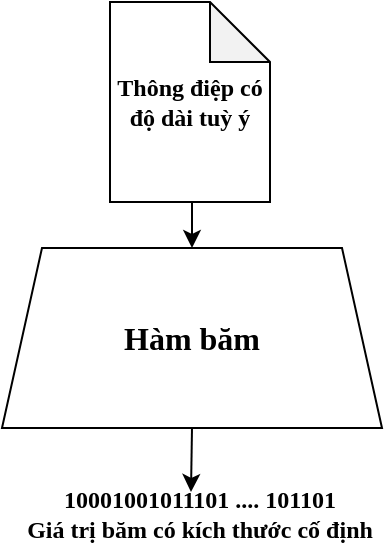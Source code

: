 <mxfile version="28.0.7">
  <diagram name="Page-1" id="AbUgg4t9xm5RcOP1aoXZ">
    <mxGraphModel dx="706" dy="776" grid="1" gridSize="10" guides="1" tooltips="1" connect="1" arrows="1" fold="1" page="1" pageScale="1" pageWidth="827" pageHeight="1169" math="0" shadow="0">
      <root>
        <mxCell id="0" />
        <mxCell id="1" parent="0" />
        <mxCell id="k7nX_q8Goyv_tYFvlVki-7" style="edgeStyle=orthogonalEdgeStyle;rounded=0;orthogonalLoop=1;jettySize=auto;html=1;exitX=0.5;exitY=1;exitDx=0;exitDy=0;exitPerimeter=0;entryX=0.5;entryY=0;entryDx=0;entryDy=0;" parent="1" source="k7nX_q8Goyv_tYFvlVki-1" target="k7nX_q8Goyv_tYFvlVki-4" edge="1">
          <mxGeometry relative="1" as="geometry" />
        </mxCell>
        <mxCell id="k7nX_q8Goyv_tYFvlVki-1" value="&lt;font face=&quot;Times New Roman&quot;&gt;&lt;b&gt;Thông điệp có độ dài tuỳ ý&lt;/b&gt;&lt;/font&gt;" style="shape=note;whiteSpace=wrap;html=1;backgroundOutline=1;darkOpacity=0.05;" parent="1" vertex="1">
          <mxGeometry x="374" y="187" width="80" height="100" as="geometry" />
        </mxCell>
        <mxCell id="k7nX_q8Goyv_tYFvlVki-4" value="&lt;font style=&quot;font-size: 16px;&quot; face=&quot;Times New Roman&quot;&gt;&lt;b style=&quot;&quot;&gt;Hàm băm&lt;/b&gt;&lt;/font&gt;" style="shape=trapezoid;perimeter=trapezoidPerimeter;whiteSpace=wrap;html=1;fixedSize=1;" parent="1" vertex="1">
          <mxGeometry x="320" y="310" width="190" height="90" as="geometry" />
        </mxCell>
        <mxCell id="k7nX_q8Goyv_tYFvlVki-5" value="&lt;div&gt;&lt;font face=&quot;Times New Roman&quot;&gt;10001001011101 .... 101101&lt;/font&gt;&lt;/div&gt;&lt;font face=&quot;Times New Roman&quot;&gt;&lt;span&gt;Giá trị băm có kích thước cố định&lt;/span&gt;&lt;/font&gt;" style="text;html=1;align=center;verticalAlign=middle;whiteSpace=wrap;rounded=0;fontStyle=1" parent="1" vertex="1">
          <mxGeometry x="329" y="428" width="180" height="30" as="geometry" />
        </mxCell>
        <mxCell id="k7nX_q8Goyv_tYFvlVki-8" style="edgeStyle=orthogonalEdgeStyle;rounded=0;orthogonalLoop=1;jettySize=auto;html=1;exitX=0.5;exitY=1;exitDx=0;exitDy=0;entryX=0.475;entryY=0.133;entryDx=0;entryDy=0;entryPerimeter=0;" parent="1" source="k7nX_q8Goyv_tYFvlVki-4" target="k7nX_q8Goyv_tYFvlVki-5" edge="1">
          <mxGeometry relative="1" as="geometry" />
        </mxCell>
      </root>
    </mxGraphModel>
  </diagram>
</mxfile>
